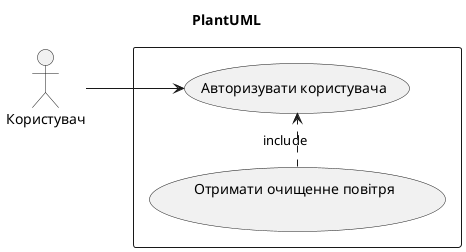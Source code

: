 @startuml

title PlantUML
left to right direction
skinparam packageStyle rectangle
actor Користувач
rectangle {
Користувач --> (Авторизувати користувача)
(Отримати очищенне повітря\n ) .> (Авторизувати користувача) : include
}

@enduml
